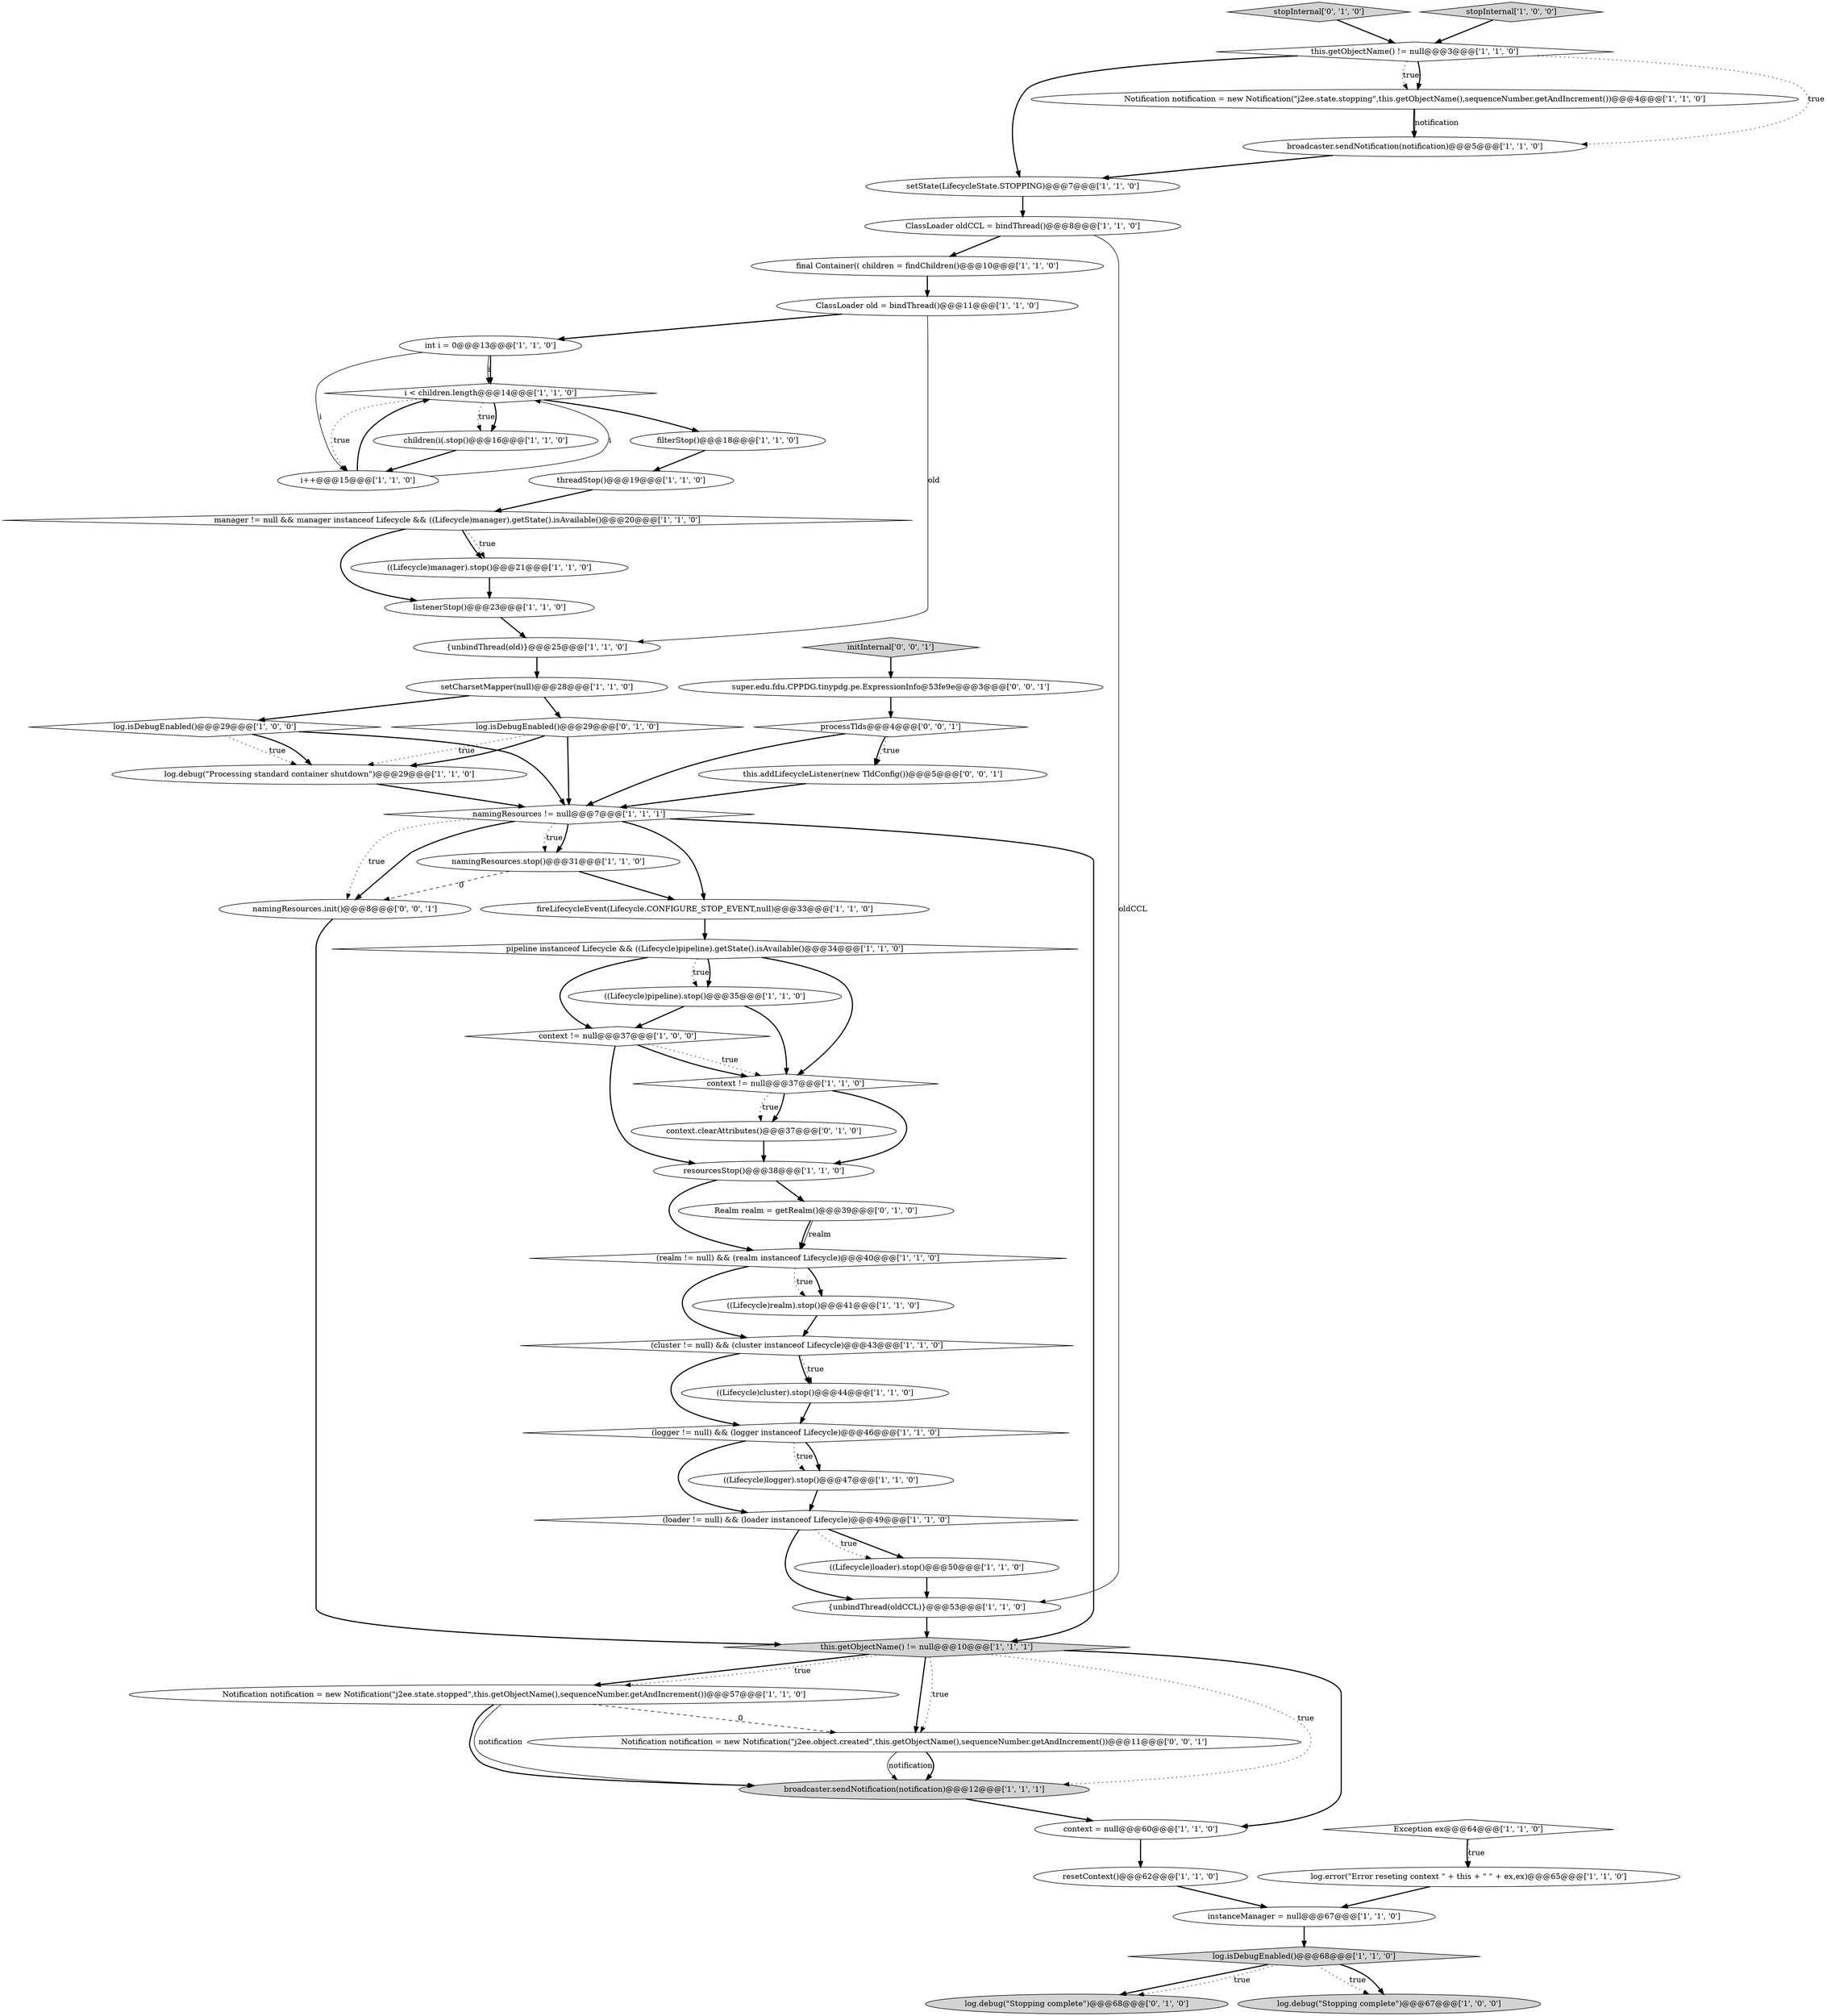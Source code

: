 digraph {
11 [style = filled, label = "log.error(\"Error reseting context \" + this + \" \" + ex,ex)@@@65@@@['1', '1', '0']", fillcolor = white, shape = ellipse image = "AAA0AAABBB1BBB"];
20 [style = filled, label = "((Lifecycle)pipeline).stop()@@@35@@@['1', '1', '0']", fillcolor = white, shape = ellipse image = "AAA0AAABBB1BBB"];
21 [style = filled, label = "Notification notification = new Notification(\"j2ee.state.stopped\",this.getObjectName(),sequenceNumber.getAndIncrement())@@@57@@@['1', '1', '0']", fillcolor = white, shape = ellipse image = "AAA0AAABBB1BBB"];
1 [style = filled, label = "namingResources != null@@@7@@@['1', '1', '1']", fillcolor = white, shape = diamond image = "AAA0AAABBB1BBB"];
14 [style = filled, label = "{unbindThread(old)}@@@25@@@['1', '1', '0']", fillcolor = white, shape = ellipse image = "AAA0AAABBB1BBB"];
49 [style = filled, label = "log.isDebugEnabled()@@@29@@@['0', '1', '0']", fillcolor = white, shape = diamond image = "AAA0AAABBB2BBB"];
10 [style = filled, label = "this.getObjectName() != null@@@10@@@['1', '1', '1']", fillcolor = lightgray, shape = diamond image = "AAA0AAABBB1BBB"];
28 [style = filled, label = "((Lifecycle)cluster).stop()@@@44@@@['1', '1', '0']", fillcolor = white, shape = ellipse image = "AAA0AAABBB1BBB"];
54 [style = filled, label = "this.addLifecycleListener(new TldConfig())@@@5@@@['0', '0', '1']", fillcolor = white, shape = ellipse image = "AAA0AAABBB3BBB"];
8 [style = filled, label = "fireLifecycleEvent(Lifecycle.CONFIGURE_STOP_EVENT,null)@@@33@@@['1', '1', '0']", fillcolor = white, shape = ellipse image = "AAA0AAABBB1BBB"];
24 [style = filled, label = "i < children.length@@@14@@@['1', '1', '0']", fillcolor = white, shape = diamond image = "AAA0AAABBB1BBB"];
55 [style = filled, label = "processTlds@@@4@@@['0', '0', '1']", fillcolor = white, shape = diamond image = "AAA0AAABBB3BBB"];
56 [style = filled, label = "initInternal['0', '0', '1']", fillcolor = lightgray, shape = diamond image = "AAA0AAABBB3BBB"];
12 [style = filled, label = "manager != null && manager instanceof Lifecycle && ((Lifecycle)manager).getState().isAvailable()@@@20@@@['1', '1', '0']", fillcolor = white, shape = diamond image = "AAA0AAABBB1BBB"];
32 [style = filled, label = "resourcesStop()@@@38@@@['1', '1', '0']", fillcolor = white, shape = ellipse image = "AAA0AAABBB1BBB"];
50 [style = filled, label = "log.debug(\"Stopping complete\")@@@68@@@['0', '1', '0']", fillcolor = lightgray, shape = ellipse image = "AAA0AAABBB2BBB"];
33 [style = filled, label = "Exception ex@@@64@@@['1', '1', '0']", fillcolor = white, shape = diamond image = "AAA0AAABBB1BBB"];
57 [style = filled, label = "Notification notification = new Notification(\"j2ee.object.created\",this.getObjectName(),sequenceNumber.getAndIncrement())@@@11@@@['0', '0', '1']", fillcolor = white, shape = ellipse image = "AAA0AAABBB3BBB"];
17 [style = filled, label = "filterStop()@@@18@@@['1', '1', '0']", fillcolor = white, shape = ellipse image = "AAA0AAABBB1BBB"];
22 [style = filled, label = "{unbindThread(oldCCL)}@@@53@@@['1', '1', '0']", fillcolor = white, shape = ellipse image = "AAA0AAABBB1BBB"];
31 [style = filled, label = "log.debug(\"Processing standard container shutdown\")@@@29@@@['1', '1', '0']", fillcolor = white, shape = ellipse image = "AAA0AAABBB1BBB"];
16 [style = filled, label = "children(i(.stop()@@@16@@@['1', '1', '0']", fillcolor = white, shape = ellipse image = "AAA0AAABBB1BBB"];
7 [style = filled, label = "log.isDebugEnabled()@@@29@@@['1', '0', '0']", fillcolor = white, shape = diamond image = "AAA0AAABBB1BBB"];
27 [style = filled, label = "namingResources.stop()@@@31@@@['1', '1', '0']", fillcolor = white, shape = ellipse image = "AAA0AAABBB1BBB"];
52 [style = filled, label = "stopInternal['0', '1', '0']", fillcolor = lightgray, shape = diamond image = "AAA0AAABBB2BBB"];
15 [style = filled, label = "(realm != null) && (realm instanceof Lifecycle)@@@40@@@['1', '1', '0']", fillcolor = white, shape = diamond image = "AAA0AAABBB1BBB"];
5 [style = filled, label = "(logger != null) && (logger instanceof Lifecycle)@@@46@@@['1', '1', '0']", fillcolor = white, shape = diamond image = "AAA0AAABBB1BBB"];
37 [style = filled, label = "ClassLoader oldCCL = bindThread()@@@8@@@['1', '1', '0']", fillcolor = white, shape = ellipse image = "AAA0AAABBB1BBB"];
38 [style = filled, label = "ClassLoader old = bindThread()@@@11@@@['1', '1', '0']", fillcolor = white, shape = ellipse image = "AAA0AAABBB1BBB"];
0 [style = filled, label = "broadcaster.sendNotification(notification)@@@5@@@['1', '1', '0']", fillcolor = white, shape = ellipse image = "AAA0AAABBB1BBB"];
44 [style = filled, label = "((Lifecycle)logger).stop()@@@47@@@['1', '1', '0']", fillcolor = white, shape = ellipse image = "AAA0AAABBB1BBB"];
53 [style = filled, label = "super.edu.fdu.CPPDG.tinypdg.pe.ExpressionInfo@53fe9e@@@3@@@['0', '0', '1']", fillcolor = white, shape = ellipse image = "AAA0AAABBB3BBB"];
26 [style = filled, label = "listenerStop()@@@23@@@['1', '1', '0']", fillcolor = white, shape = ellipse image = "AAA0AAABBB1BBB"];
18 [style = filled, label = "(cluster != null) && (cluster instanceof Lifecycle)@@@43@@@['1', '1', '0']", fillcolor = white, shape = diamond image = "AAA0AAABBB1BBB"];
39 [style = filled, label = "((Lifecycle)loader).stop()@@@50@@@['1', '1', '0']", fillcolor = white, shape = ellipse image = "AAA0AAABBB1BBB"];
47 [style = filled, label = "((Lifecycle)manager).stop()@@@21@@@['1', '1', '0']", fillcolor = white, shape = ellipse image = "AAA0AAABBB1BBB"];
58 [style = filled, label = "namingResources.init()@@@8@@@['0', '0', '1']", fillcolor = white, shape = ellipse image = "AAA0AAABBB3BBB"];
48 [style = filled, label = "context.clearAttributes()@@@37@@@['0', '1', '0']", fillcolor = white, shape = ellipse image = "AAA0AAABBB2BBB"];
35 [style = filled, label = "pipeline instanceof Lifecycle && ((Lifecycle)pipeline).getState().isAvailable()@@@34@@@['1', '1', '0']", fillcolor = white, shape = diamond image = "AAA0AAABBB1BBB"];
23 [style = filled, label = "threadStop()@@@19@@@['1', '1', '0']", fillcolor = white, shape = ellipse image = "AAA0AAABBB1BBB"];
3 [style = filled, label = "((Lifecycle)realm).stop()@@@41@@@['1', '1', '0']", fillcolor = white, shape = ellipse image = "AAA0AAABBB1BBB"];
42 [style = filled, label = "i++@@@15@@@['1', '1', '0']", fillcolor = white, shape = ellipse image = "AAA0AAABBB1BBB"];
19 [style = filled, label = "context = null@@@60@@@['1', '1', '0']", fillcolor = white, shape = ellipse image = "AAA0AAABBB1BBB"];
36 [style = filled, label = "broadcaster.sendNotification(notification)@@@12@@@['1', '1', '1']", fillcolor = lightgray, shape = ellipse image = "AAA0AAABBB1BBB"];
13 [style = filled, label = "setState(LifecycleState.STOPPING)@@@7@@@['1', '1', '0']", fillcolor = white, shape = ellipse image = "AAA0AAABBB1BBB"];
40 [style = filled, label = "(loader != null) && (loader instanceof Lifecycle)@@@49@@@['1', '1', '0']", fillcolor = white, shape = diamond image = "AAA0AAABBB1BBB"];
45 [style = filled, label = "this.getObjectName() != null@@@3@@@['1', '1', '0']", fillcolor = white, shape = diamond image = "AAA0AAABBB1BBB"];
46 [style = filled, label = "resetContext()@@@62@@@['1', '1', '0']", fillcolor = white, shape = ellipse image = "AAA0AAABBB1BBB"];
41 [style = filled, label = "instanceManager = null@@@67@@@['1', '1', '0']", fillcolor = white, shape = ellipse image = "AAA0AAABBB1BBB"];
9 [style = filled, label = "setCharsetMapper(null)@@@28@@@['1', '1', '0']", fillcolor = white, shape = ellipse image = "AAA0AAABBB1BBB"];
4 [style = filled, label = "context != null@@@37@@@['1', '0', '0']", fillcolor = white, shape = diamond image = "AAA0AAABBB1BBB"];
51 [style = filled, label = "Realm realm = getRealm()@@@39@@@['0', '1', '0']", fillcolor = white, shape = ellipse image = "AAA1AAABBB2BBB"];
6 [style = filled, label = "Notification notification = new Notification(\"j2ee.state.stopping\",this.getObjectName(),sequenceNumber.getAndIncrement())@@@4@@@['1', '1', '0']", fillcolor = white, shape = ellipse image = "AAA0AAABBB1BBB"];
29 [style = filled, label = "context != null@@@37@@@['1', '1', '0']", fillcolor = white, shape = diamond image = "AAA0AAABBB1BBB"];
30 [style = filled, label = "log.isDebugEnabled()@@@68@@@['1', '1', '0']", fillcolor = lightgray, shape = diamond image = "AAA0AAABBB1BBB"];
2 [style = filled, label = "stopInternal['1', '0', '0']", fillcolor = lightgray, shape = diamond image = "AAA0AAABBB1BBB"];
43 [style = filled, label = "final Container(( children = findChildren()@@@10@@@['1', '1', '0']", fillcolor = white, shape = ellipse image = "AAA0AAABBB1BBB"];
34 [style = filled, label = "int i = 0@@@13@@@['1', '1', '0']", fillcolor = white, shape = ellipse image = "AAA0AAABBB1BBB"];
25 [style = filled, label = "log.debug(\"Stopping complete\")@@@67@@@['1', '0', '0']", fillcolor = lightgray, shape = ellipse image = "AAA0AAABBB1BBB"];
10->21 [style = bold, label=""];
1->27 [style = dotted, label="true"];
27->58 [style = dashed, label="0"];
56->53 [style = bold, label=""];
35->20 [style = dotted, label="true"];
35->4 [style = bold, label=""];
53->55 [style = bold, label=""];
8->35 [style = bold, label=""];
37->22 [style = solid, label="oldCCL"];
52->45 [style = bold, label=""];
49->31 [style = dotted, label="true"];
18->28 [style = bold, label=""];
34->42 [style = solid, label="i"];
13->37 [style = bold, label=""];
7->31 [style = dotted, label="true"];
29->48 [style = dotted, label="true"];
2->45 [style = bold, label=""];
29->32 [style = bold, label=""];
45->6 [style = dotted, label="true"];
55->1 [style = bold, label=""];
49->1 [style = bold, label=""];
17->23 [style = bold, label=""];
45->13 [style = bold, label=""];
32->51 [style = bold, label=""];
39->22 [style = bold, label=""];
40->39 [style = bold, label=""];
7->1 [style = bold, label=""];
49->31 [style = bold, label=""];
19->46 [style = bold, label=""];
6->0 [style = solid, label="notification"];
54->1 [style = bold, label=""];
21->57 [style = dashed, label="0"];
58->10 [style = bold, label=""];
1->10 [style = bold, label=""];
24->42 [style = dotted, label="true"];
41->30 [style = bold, label=""];
36->19 [style = bold, label=""];
10->36 [style = dotted, label="true"];
33->11 [style = bold, label=""];
20->4 [style = bold, label=""];
1->8 [style = bold, label=""];
38->34 [style = bold, label=""];
12->47 [style = bold, label=""];
3->18 [style = bold, label=""];
21->36 [style = solid, label="notification"];
57->36 [style = solid, label="notification"];
27->8 [style = bold, label=""];
29->48 [style = bold, label=""];
45->6 [style = bold, label=""];
24->16 [style = dotted, label="true"];
15->3 [style = bold, label=""];
20->29 [style = bold, label=""];
46->41 [style = bold, label=""];
21->36 [style = bold, label=""];
22->10 [style = bold, label=""];
48->32 [style = bold, label=""];
30->50 [style = bold, label=""];
35->20 [style = bold, label=""];
12->26 [style = bold, label=""];
38->14 [style = solid, label="old"];
44->40 [style = bold, label=""];
12->47 [style = dotted, label="true"];
42->24 [style = bold, label=""];
15->18 [style = bold, label=""];
45->0 [style = dotted, label="true"];
6->0 [style = bold, label=""];
10->57 [style = bold, label=""];
24->17 [style = bold, label=""];
5->44 [style = dotted, label="true"];
1->27 [style = bold, label=""];
14->9 [style = bold, label=""];
5->44 [style = bold, label=""];
55->54 [style = dotted, label="true"];
16->42 [style = bold, label=""];
26->14 [style = bold, label=""];
47->26 [style = bold, label=""];
7->31 [style = bold, label=""];
23->12 [style = bold, label=""];
24->16 [style = bold, label=""];
11->41 [style = bold, label=""];
57->36 [style = bold, label=""];
18->28 [style = dotted, label="true"];
30->25 [style = dotted, label="true"];
28->5 [style = bold, label=""];
4->29 [style = dotted, label="true"];
5->40 [style = bold, label=""];
51->15 [style = solid, label="realm"];
34->24 [style = solid, label="i"];
51->15 [style = bold, label=""];
31->1 [style = bold, label=""];
40->22 [style = bold, label=""];
34->24 [style = bold, label=""];
37->43 [style = bold, label=""];
4->32 [style = bold, label=""];
18->5 [style = bold, label=""];
1->58 [style = dotted, label="true"];
1->58 [style = bold, label=""];
33->11 [style = dotted, label="true"];
30->25 [style = bold, label=""];
0->13 [style = bold, label=""];
10->19 [style = bold, label=""];
10->57 [style = dotted, label="true"];
42->24 [style = solid, label="i"];
9->49 [style = bold, label=""];
35->29 [style = bold, label=""];
10->21 [style = dotted, label="true"];
40->39 [style = dotted, label="true"];
4->29 [style = bold, label=""];
43->38 [style = bold, label=""];
32->15 [style = bold, label=""];
30->50 [style = dotted, label="true"];
55->54 [style = bold, label=""];
15->3 [style = dotted, label="true"];
9->7 [style = bold, label=""];
}
